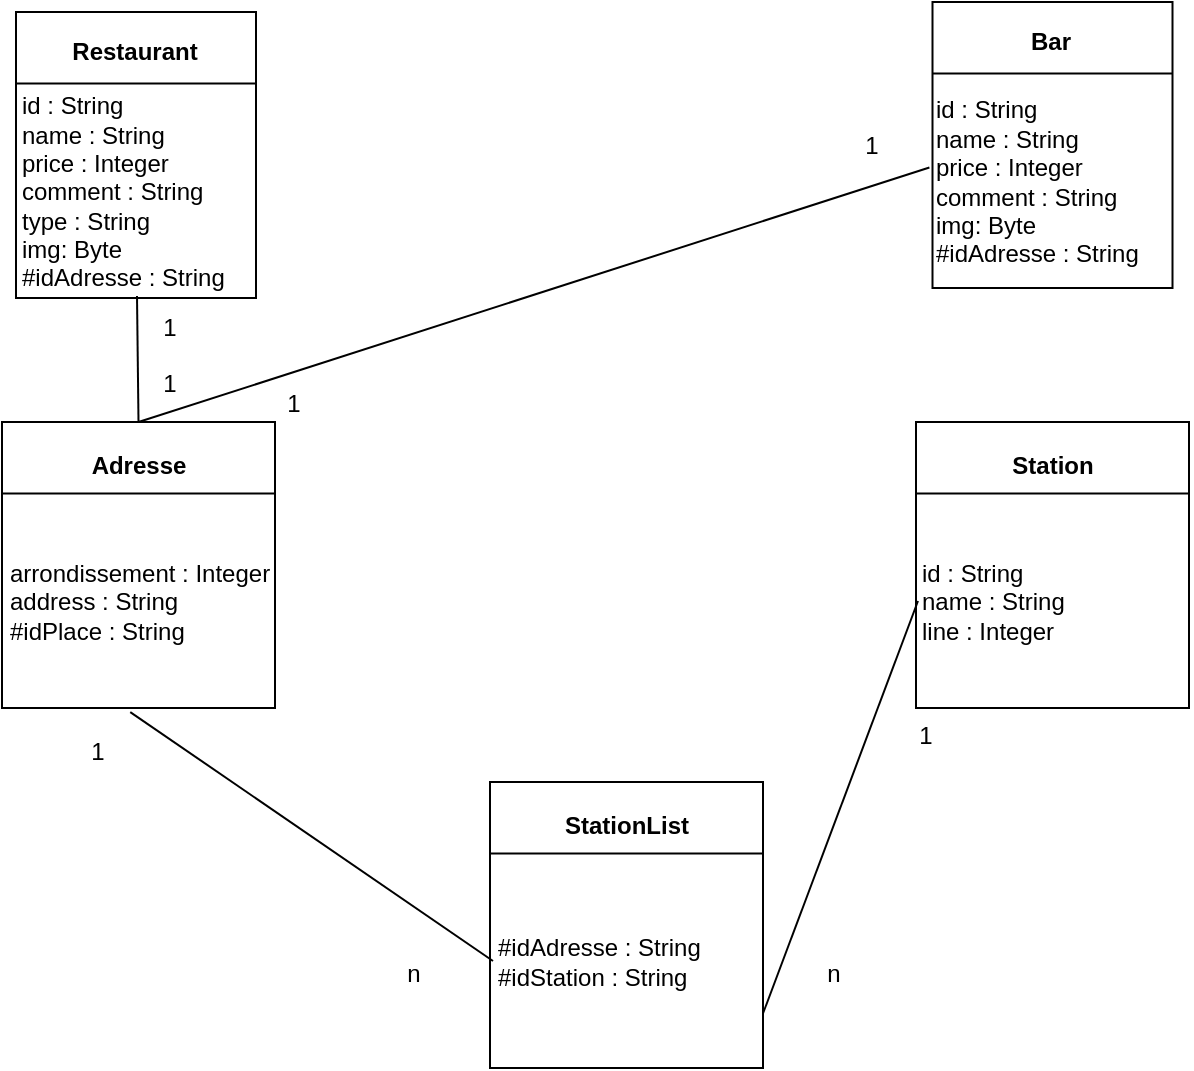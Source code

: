 <mxfile version="20.5.1" type="device"><diagram id="scFpCzACY2u5u2HhrUnn" name="Page-1"><mxGraphModel dx="1038" dy="579" grid="0" gridSize="10" guides="1" tooltips="1" connect="1" arrows="1" fold="1" page="1" pageScale="1" pageWidth="827" pageHeight="1169" background="none" math="0" shadow="0"><root><mxCell id="0"/><mxCell id="1" parent="0"/><mxCell id="Ipiqukp-MNPoBMfcnKkR-1" value="" style="rounded=0;whiteSpace=wrap;html=1;" parent="1" vertex="1"><mxGeometry x="108" y="57" width="120" height="143" as="geometry"/></mxCell><mxCell id="Ipiqukp-MNPoBMfcnKkR-2" value="&lt;b&gt;Restaurant&lt;/b&gt;" style="text;html=1;strokeColor=none;fillColor=none;align=center;verticalAlign=middle;whiteSpace=wrap;rounded=0;" parent="1" vertex="1"><mxGeometry x="134" y="61" width="67" height="31" as="geometry"/></mxCell><mxCell id="Ipiqukp-MNPoBMfcnKkR-4" value="" style="endArrow=none;html=1;rounded=0;exitX=0;exitY=0.25;exitDx=0;exitDy=0;entryX=1;entryY=0.25;entryDx=0;entryDy=0;" parent="1" source="Ipiqukp-MNPoBMfcnKkR-1" target="Ipiqukp-MNPoBMfcnKkR-1" edge="1"><mxGeometry width="50" height="50" relative="1" as="geometry"><mxPoint x="141" y="321" as="sourcePoint"/><mxPoint x="191" y="271" as="targetPoint"/></mxGeometry></mxCell><mxCell id="Ipiqukp-MNPoBMfcnKkR-5" value="" style="rounded=0;whiteSpace=wrap;html=1;" parent="1" vertex="1"><mxGeometry x="566.25" y="52" width="120" height="143" as="geometry"/></mxCell><mxCell id="Ipiqukp-MNPoBMfcnKkR-6" value="&lt;b&gt;Bar&lt;/b&gt;" style="text;html=1;strokeColor=none;fillColor=none;align=center;verticalAlign=middle;whiteSpace=wrap;rounded=0;" parent="1" vertex="1"><mxGeometry x="592.25" y="56" width="67" height="31" as="geometry"/></mxCell><mxCell id="Ipiqukp-MNPoBMfcnKkR-7" value="" style="endArrow=none;html=1;rounded=0;exitX=0;exitY=0.25;exitDx=0;exitDy=0;entryX=1;entryY=0.25;entryDx=0;entryDy=0;" parent="1" source="Ipiqukp-MNPoBMfcnKkR-5" target="Ipiqukp-MNPoBMfcnKkR-5" edge="1"><mxGeometry width="50" height="50" relative="1" as="geometry"><mxPoint x="599.25" y="316" as="sourcePoint"/><mxPoint x="649.25" y="266" as="targetPoint"/></mxGeometry></mxCell><mxCell id="Ipiqukp-MNPoBMfcnKkR-8" value="id : String&lt;br&gt;name : String&lt;br&gt;price : Integer&lt;br&gt;comment : String&lt;br&gt;type : String&lt;br&gt;img: Byte&lt;br&gt;#idAdresse : String" style="text;html=1;strokeColor=none;fillColor=none;align=left;verticalAlign=middle;whiteSpace=wrap;rounded=0;" parent="1" vertex="1"><mxGeometry x="109" y="94" width="119" height="105" as="geometry"/></mxCell><mxCell id="Ipiqukp-MNPoBMfcnKkR-9" value="id : String&lt;br&gt;name : String&lt;br&gt;price : Integer&lt;br&gt;comment : String&lt;br&gt;img: Byte&lt;br&gt;#idAdresse : String" style="text;html=1;strokeColor=none;fillColor=none;align=left;verticalAlign=middle;whiteSpace=wrap;rounded=0;" parent="1" vertex="1"><mxGeometry x="566.25" y="89" width="119" height="105" as="geometry"/></mxCell><mxCell id="Ipiqukp-MNPoBMfcnKkR-10" value="" style="rounded=0;whiteSpace=wrap;html=1;" parent="1" vertex="1"><mxGeometry x="101" y="262" width="136.5" height="143" as="geometry"/></mxCell><mxCell id="Ipiqukp-MNPoBMfcnKkR-11" value="&lt;b&gt;Adresse&lt;/b&gt;" style="text;html=1;strokeColor=none;fillColor=none;align=center;verticalAlign=middle;whiteSpace=wrap;rounded=0;" parent="1" vertex="1"><mxGeometry x="135.75" y="268" width="67" height="31" as="geometry"/></mxCell><mxCell id="Ipiqukp-MNPoBMfcnKkR-12" value="" style="endArrow=none;html=1;rounded=0;exitX=0;exitY=0.25;exitDx=0;exitDy=0;entryX=1;entryY=0.25;entryDx=0;entryDy=0;" parent="1" source="Ipiqukp-MNPoBMfcnKkR-10" target="Ipiqukp-MNPoBMfcnKkR-10" edge="1"><mxGeometry width="50" height="50" relative="1" as="geometry"><mxPoint x="134" y="526" as="sourcePoint"/><mxPoint x="184" y="476" as="targetPoint"/></mxGeometry></mxCell><mxCell id="Ipiqukp-MNPoBMfcnKkR-13" value="arrondissement : Integer&lt;br&gt;address : String&lt;br&gt;#idPlace : String" style="text;html=1;strokeColor=none;fillColor=none;align=left;verticalAlign=middle;whiteSpace=wrap;rounded=0;" parent="1" vertex="1"><mxGeometry x="102.5" y="299" width="143" height="105" as="geometry"/></mxCell><mxCell id="Ipiqukp-MNPoBMfcnKkR-15" value="" style="rounded=0;whiteSpace=wrap;html=1;" parent="1" vertex="1"><mxGeometry x="558" y="262" width="136.5" height="143" as="geometry"/></mxCell><mxCell id="Ipiqukp-MNPoBMfcnKkR-16" value="&lt;b&gt;Station&lt;/b&gt;" style="text;html=1;strokeColor=none;fillColor=none;align=center;verticalAlign=middle;whiteSpace=wrap;rounded=0;" parent="1" vertex="1"><mxGeometry x="592.75" y="268" width="67" height="31" as="geometry"/></mxCell><mxCell id="Ipiqukp-MNPoBMfcnKkR-17" value="" style="endArrow=none;html=1;rounded=0;exitX=0;exitY=0.25;exitDx=0;exitDy=0;entryX=1;entryY=0.25;entryDx=0;entryDy=0;" parent="1" source="Ipiqukp-MNPoBMfcnKkR-15" target="Ipiqukp-MNPoBMfcnKkR-15" edge="1"><mxGeometry width="50" height="50" relative="1" as="geometry"><mxPoint x="591" y="526" as="sourcePoint"/><mxPoint x="641" y="476" as="targetPoint"/></mxGeometry></mxCell><mxCell id="Ipiqukp-MNPoBMfcnKkR-18" value="id : String&lt;br&gt;name : String&lt;br&gt;line : Integer" style="text;html=1;strokeColor=none;fillColor=none;align=left;verticalAlign=middle;whiteSpace=wrap;rounded=0;" parent="1" vertex="1"><mxGeometry x="559" y="299" width="136" height="105" as="geometry"/></mxCell><mxCell id="Ipiqukp-MNPoBMfcnKkR-20" value="" style="rounded=0;whiteSpace=wrap;html=1;" parent="1" vertex="1"><mxGeometry x="345" y="442" width="136.5" height="143" as="geometry"/></mxCell><mxCell id="Ipiqukp-MNPoBMfcnKkR-21" value="&lt;b&gt;StationList&lt;/b&gt;" style="text;html=1;strokeColor=none;fillColor=none;align=center;verticalAlign=middle;whiteSpace=wrap;rounded=0;" parent="1" vertex="1"><mxGeometry x="379.75" y="448" width="67" height="31" as="geometry"/></mxCell><mxCell id="Ipiqukp-MNPoBMfcnKkR-22" value="" style="endArrow=none;html=1;rounded=0;exitX=0;exitY=0.25;exitDx=0;exitDy=0;entryX=1;entryY=0.25;entryDx=0;entryDy=0;" parent="1" source="Ipiqukp-MNPoBMfcnKkR-20" target="Ipiqukp-MNPoBMfcnKkR-20" edge="1"><mxGeometry width="50" height="50" relative="1" as="geometry"><mxPoint x="378" y="706" as="sourcePoint"/><mxPoint x="428" y="656" as="targetPoint"/></mxGeometry></mxCell><mxCell id="Ipiqukp-MNPoBMfcnKkR-23" value="#idAdresse : String&lt;br&gt;#idStation : String" style="text;html=1;strokeColor=none;fillColor=none;align=left;verticalAlign=middle;whiteSpace=wrap;rounded=0;" parent="1" vertex="1"><mxGeometry x="346.5" y="479" width="135" height="105" as="geometry"/></mxCell><mxCell id="Ipiqukp-MNPoBMfcnKkR-24" value="" style="endArrow=none;html=1;rounded=0;exitX=0.5;exitY=1;exitDx=0;exitDy=0;entryX=0.5;entryY=0;entryDx=0;entryDy=0;" parent="1" source="Ipiqukp-MNPoBMfcnKkR-8" target="Ipiqukp-MNPoBMfcnKkR-10" edge="1"><mxGeometry width="50" height="50" relative="1" as="geometry"><mxPoint x="387" y="322" as="sourcePoint"/><mxPoint x="437" y="272" as="targetPoint"/></mxGeometry></mxCell><mxCell id="Ipiqukp-MNPoBMfcnKkR-25" value="" style="endArrow=none;html=1;rounded=0;exitX=0.5;exitY=0;exitDx=0;exitDy=0;entryX=-0.013;entryY=0.436;entryDx=0;entryDy=0;entryPerimeter=0;" parent="1" source="Ipiqukp-MNPoBMfcnKkR-10" target="Ipiqukp-MNPoBMfcnKkR-9" edge="1"><mxGeometry width="50" height="50" relative="1" as="geometry"><mxPoint x="387" y="322" as="sourcePoint"/><mxPoint x="437" y="272" as="targetPoint"/></mxGeometry></mxCell><mxCell id="Ipiqukp-MNPoBMfcnKkR-26" value="" style="endArrow=none;html=1;rounded=0;exitX=0.438;exitY=1.029;exitDx=0;exitDy=0;exitPerimeter=0;entryX=0;entryY=0.5;entryDx=0;entryDy=0;" parent="1" source="Ipiqukp-MNPoBMfcnKkR-13" target="Ipiqukp-MNPoBMfcnKkR-23" edge="1"><mxGeometry width="50" height="50" relative="1" as="geometry"><mxPoint x="387" y="308" as="sourcePoint"/><mxPoint x="437" y="258" as="targetPoint"/></mxGeometry></mxCell><mxCell id="Ipiqukp-MNPoBMfcnKkR-27" value="" style="endArrow=none;html=1;rounded=0;exitX=0;exitY=0.5;exitDx=0;exitDy=0;entryX=1;entryY=0.75;entryDx=0;entryDy=0;" parent="1" source="Ipiqukp-MNPoBMfcnKkR-18" target="Ipiqukp-MNPoBMfcnKkR-23" edge="1"><mxGeometry width="50" height="50" relative="1" as="geometry"><mxPoint x="387" y="308" as="sourcePoint"/><mxPoint x="437" y="258" as="targetPoint"/></mxGeometry></mxCell><mxCell id="Ipiqukp-MNPoBMfcnKkR-28" value="1" style="text;html=1;strokeColor=none;fillColor=none;align=center;verticalAlign=middle;whiteSpace=wrap;rounded=0;" parent="1" vertex="1"><mxGeometry x="155" y="200" width="60" height="30" as="geometry"/></mxCell><mxCell id="Ipiqukp-MNPoBMfcnKkR-29" value="1" style="text;html=1;strokeColor=none;fillColor=none;align=center;verticalAlign=middle;whiteSpace=wrap;rounded=0;" parent="1" vertex="1"><mxGeometry x="155" y="228" width="60" height="30" as="geometry"/></mxCell><mxCell id="Ipiqukp-MNPoBMfcnKkR-30" value="1" style="text;html=1;strokeColor=none;fillColor=none;align=center;verticalAlign=middle;whiteSpace=wrap;rounded=0;" parent="1" vertex="1"><mxGeometry x="217" y="238" width="60" height="30" as="geometry"/></mxCell><mxCell id="Ipiqukp-MNPoBMfcnKkR-31" value="1" style="text;html=1;strokeColor=none;fillColor=none;align=center;verticalAlign=middle;whiteSpace=wrap;rounded=0;" parent="1" vertex="1"><mxGeometry x="506.25" y="108.5" width="60" height="30" as="geometry"/></mxCell><mxCell id="Ipiqukp-MNPoBMfcnKkR-34" value="1" style="text;html=1;strokeColor=none;fillColor=none;align=center;verticalAlign=middle;whiteSpace=wrap;rounded=0;" parent="1" vertex="1"><mxGeometry x="119" y="412" width="60" height="30" as="geometry"/></mxCell><mxCell id="Ipiqukp-MNPoBMfcnKkR-35" value="n" style="text;html=1;strokeColor=none;fillColor=none;align=center;verticalAlign=middle;whiteSpace=wrap;rounded=0;" parent="1" vertex="1"><mxGeometry x="277" y="523" width="60" height="30" as="geometry"/></mxCell><mxCell id="Ipiqukp-MNPoBMfcnKkR-36" value="n" style="text;html=1;strokeColor=none;fillColor=none;align=center;verticalAlign=middle;whiteSpace=wrap;rounded=0;" parent="1" vertex="1"><mxGeometry x="487" y="523" width="60" height="30" as="geometry"/></mxCell><mxCell id="Ipiqukp-MNPoBMfcnKkR-37" value="1" style="text;html=1;strokeColor=none;fillColor=none;align=center;verticalAlign=middle;whiteSpace=wrap;rounded=0;" parent="1" vertex="1"><mxGeometry x="532.75" y="404" width="60" height="30" as="geometry"/></mxCell></root></mxGraphModel></diagram></mxfile>